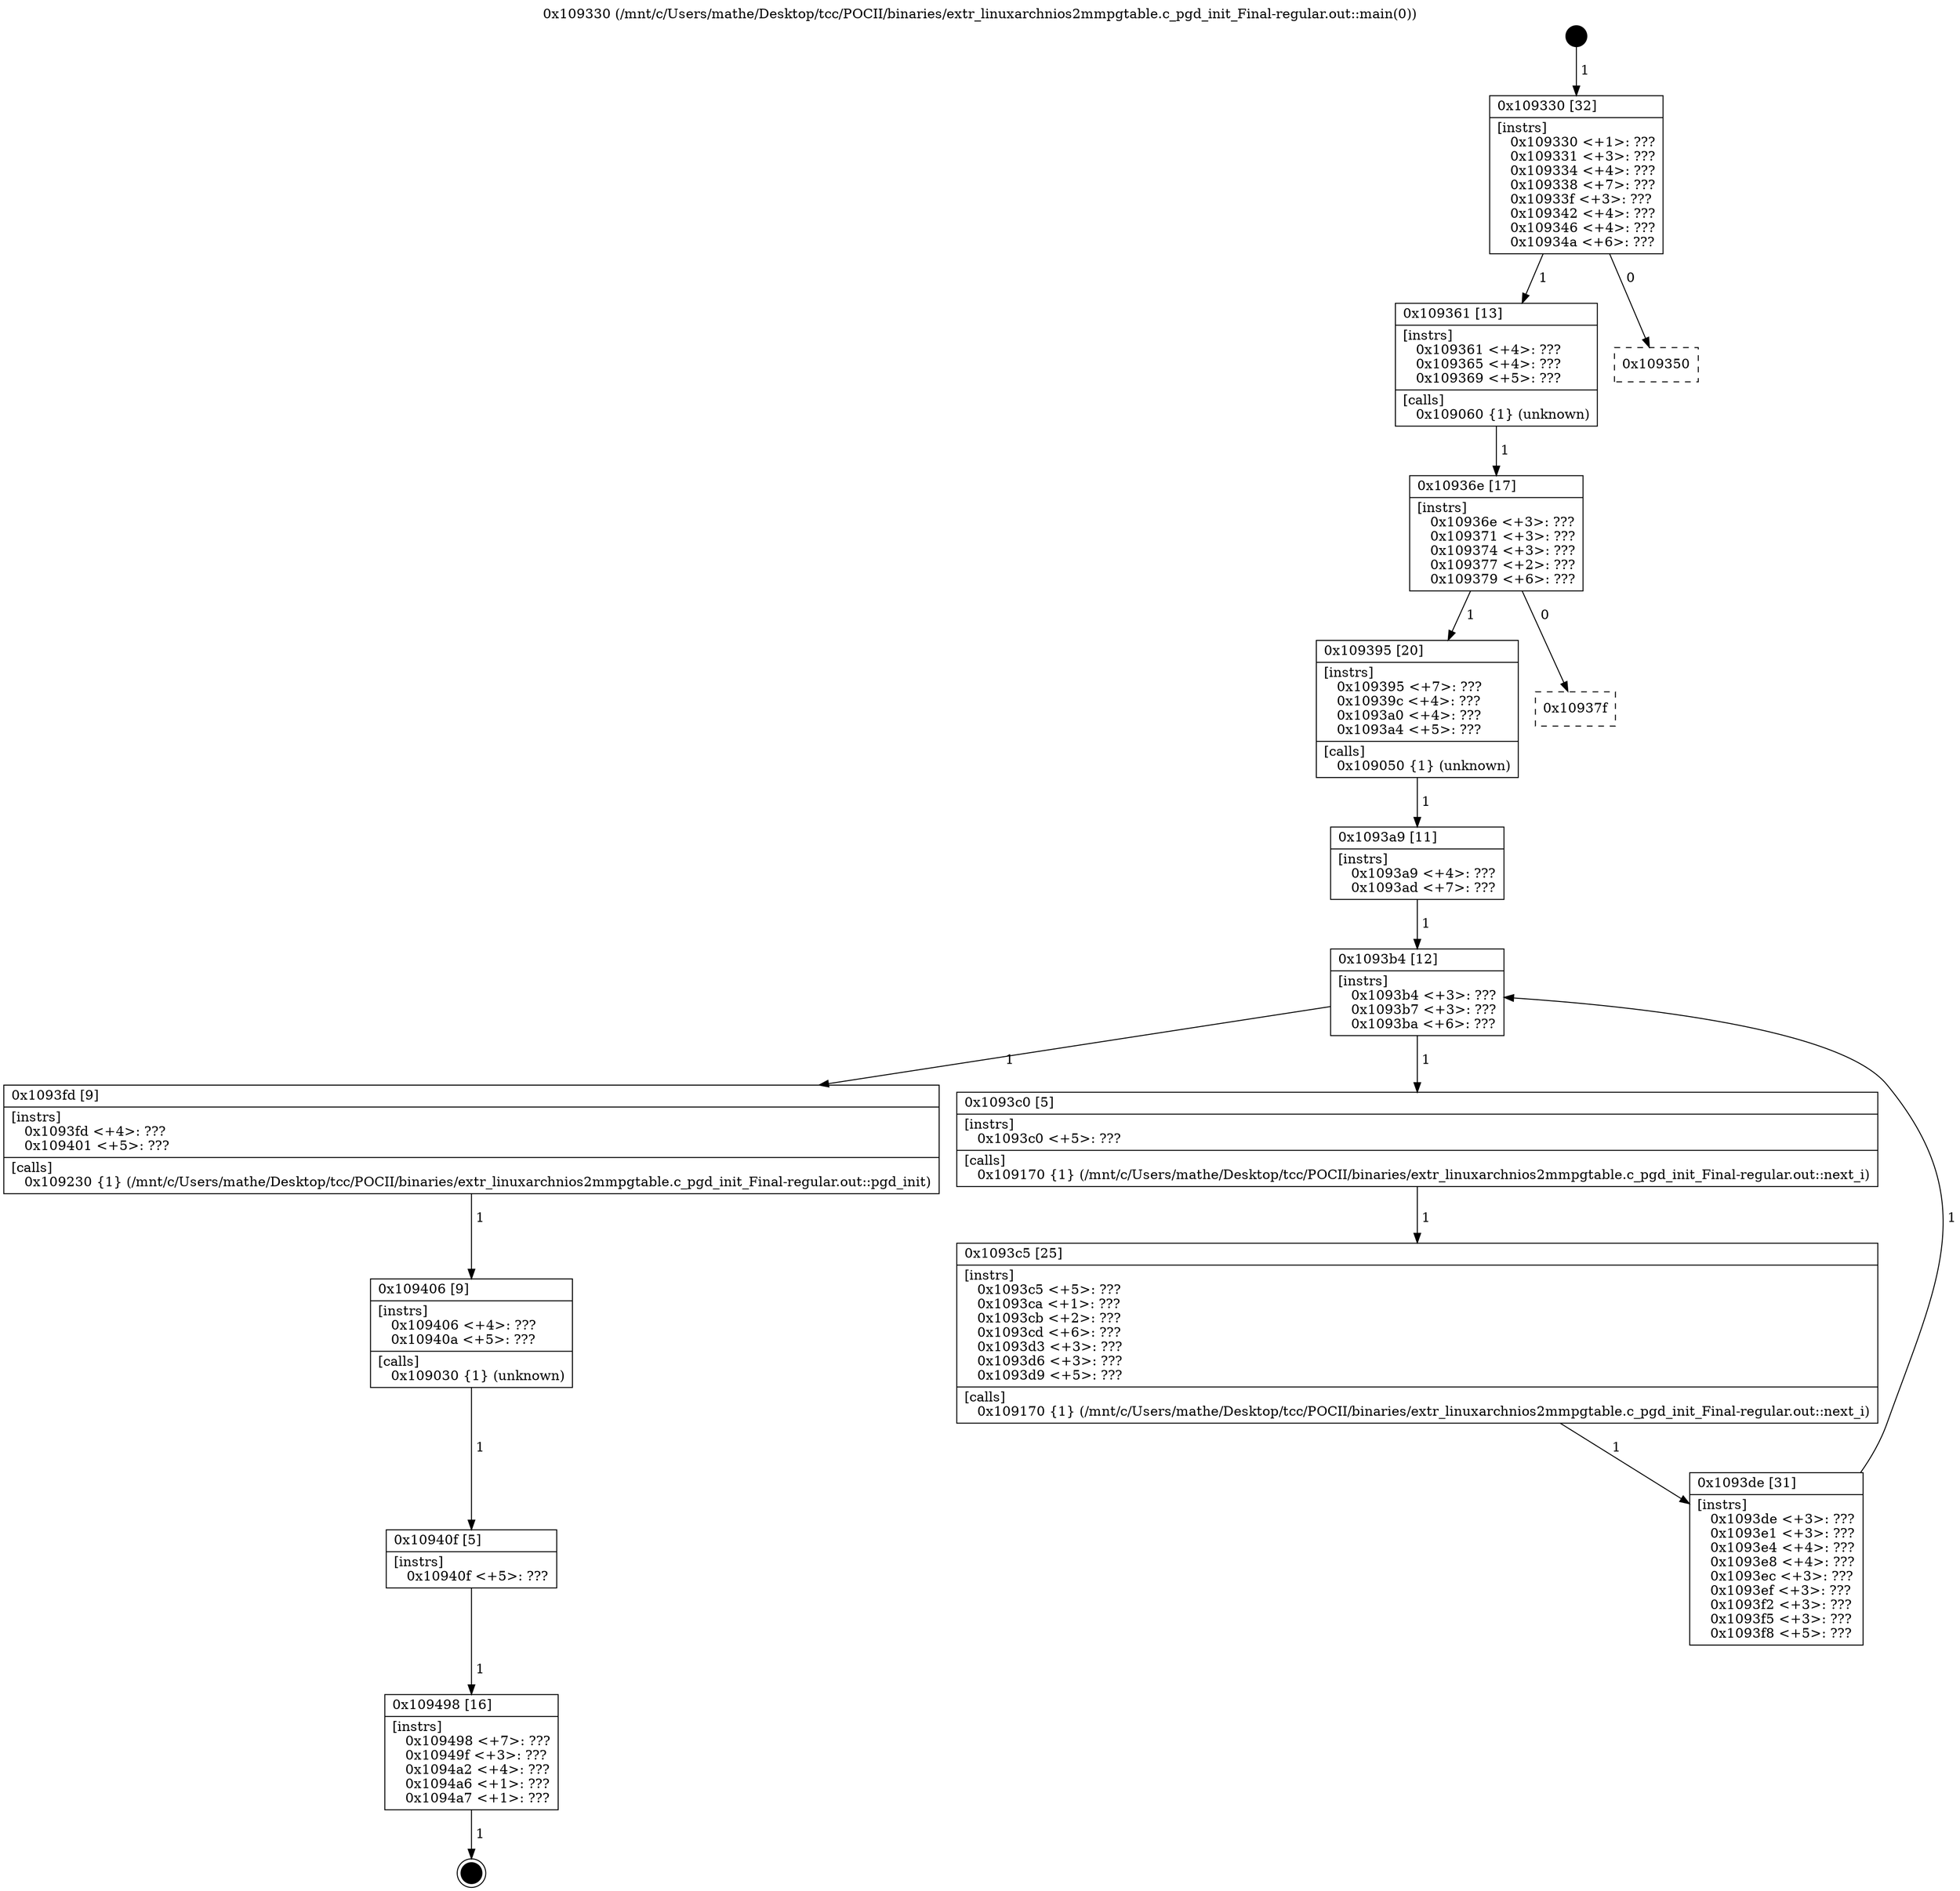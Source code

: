 digraph "0x109330" {
  label = "0x109330 (/mnt/c/Users/mathe/Desktop/tcc/POCII/binaries/extr_linuxarchnios2mmpgtable.c_pgd_init_Final-regular.out::main(0))"
  labelloc = "t"
  node[shape=record]

  Entry [label="",width=0.3,height=0.3,shape=circle,fillcolor=black,style=filled]
  "0x109330" [label="{
     0x109330 [32]\l
     | [instrs]\l
     &nbsp;&nbsp;0x109330 \<+1\>: ???\l
     &nbsp;&nbsp;0x109331 \<+3\>: ???\l
     &nbsp;&nbsp;0x109334 \<+4\>: ???\l
     &nbsp;&nbsp;0x109338 \<+7\>: ???\l
     &nbsp;&nbsp;0x10933f \<+3\>: ???\l
     &nbsp;&nbsp;0x109342 \<+4\>: ???\l
     &nbsp;&nbsp;0x109346 \<+4\>: ???\l
     &nbsp;&nbsp;0x10934a \<+6\>: ???\l
  }"]
  "0x109361" [label="{
     0x109361 [13]\l
     | [instrs]\l
     &nbsp;&nbsp;0x109361 \<+4\>: ???\l
     &nbsp;&nbsp;0x109365 \<+4\>: ???\l
     &nbsp;&nbsp;0x109369 \<+5\>: ???\l
     | [calls]\l
     &nbsp;&nbsp;0x109060 \{1\} (unknown)\l
  }"]
  "0x109350" [label="{
     0x109350\l
  }", style=dashed]
  "0x10936e" [label="{
     0x10936e [17]\l
     | [instrs]\l
     &nbsp;&nbsp;0x10936e \<+3\>: ???\l
     &nbsp;&nbsp;0x109371 \<+3\>: ???\l
     &nbsp;&nbsp;0x109374 \<+3\>: ???\l
     &nbsp;&nbsp;0x109377 \<+2\>: ???\l
     &nbsp;&nbsp;0x109379 \<+6\>: ???\l
  }"]
  "0x109395" [label="{
     0x109395 [20]\l
     | [instrs]\l
     &nbsp;&nbsp;0x109395 \<+7\>: ???\l
     &nbsp;&nbsp;0x10939c \<+4\>: ???\l
     &nbsp;&nbsp;0x1093a0 \<+4\>: ???\l
     &nbsp;&nbsp;0x1093a4 \<+5\>: ???\l
     | [calls]\l
     &nbsp;&nbsp;0x109050 \{1\} (unknown)\l
  }"]
  "0x10937f" [label="{
     0x10937f\l
  }", style=dashed]
  "0x1093b4" [label="{
     0x1093b4 [12]\l
     | [instrs]\l
     &nbsp;&nbsp;0x1093b4 \<+3\>: ???\l
     &nbsp;&nbsp;0x1093b7 \<+3\>: ???\l
     &nbsp;&nbsp;0x1093ba \<+6\>: ???\l
  }"]
  "0x1093fd" [label="{
     0x1093fd [9]\l
     | [instrs]\l
     &nbsp;&nbsp;0x1093fd \<+4\>: ???\l
     &nbsp;&nbsp;0x109401 \<+5\>: ???\l
     | [calls]\l
     &nbsp;&nbsp;0x109230 \{1\} (/mnt/c/Users/mathe/Desktop/tcc/POCII/binaries/extr_linuxarchnios2mmpgtable.c_pgd_init_Final-regular.out::pgd_init)\l
  }"]
  "0x1093c0" [label="{
     0x1093c0 [5]\l
     | [instrs]\l
     &nbsp;&nbsp;0x1093c0 \<+5\>: ???\l
     | [calls]\l
     &nbsp;&nbsp;0x109170 \{1\} (/mnt/c/Users/mathe/Desktop/tcc/POCII/binaries/extr_linuxarchnios2mmpgtable.c_pgd_init_Final-regular.out::next_i)\l
  }"]
  "0x1093c5" [label="{
     0x1093c5 [25]\l
     | [instrs]\l
     &nbsp;&nbsp;0x1093c5 \<+5\>: ???\l
     &nbsp;&nbsp;0x1093ca \<+1\>: ???\l
     &nbsp;&nbsp;0x1093cb \<+2\>: ???\l
     &nbsp;&nbsp;0x1093cd \<+6\>: ???\l
     &nbsp;&nbsp;0x1093d3 \<+3\>: ???\l
     &nbsp;&nbsp;0x1093d6 \<+3\>: ???\l
     &nbsp;&nbsp;0x1093d9 \<+5\>: ???\l
     | [calls]\l
     &nbsp;&nbsp;0x109170 \{1\} (/mnt/c/Users/mathe/Desktop/tcc/POCII/binaries/extr_linuxarchnios2mmpgtable.c_pgd_init_Final-regular.out::next_i)\l
  }"]
  "0x1093de" [label="{
     0x1093de [31]\l
     | [instrs]\l
     &nbsp;&nbsp;0x1093de \<+3\>: ???\l
     &nbsp;&nbsp;0x1093e1 \<+3\>: ???\l
     &nbsp;&nbsp;0x1093e4 \<+4\>: ???\l
     &nbsp;&nbsp;0x1093e8 \<+4\>: ???\l
     &nbsp;&nbsp;0x1093ec \<+3\>: ???\l
     &nbsp;&nbsp;0x1093ef \<+3\>: ???\l
     &nbsp;&nbsp;0x1093f2 \<+3\>: ???\l
     &nbsp;&nbsp;0x1093f5 \<+3\>: ???\l
     &nbsp;&nbsp;0x1093f8 \<+5\>: ???\l
  }"]
  "0x1093a9" [label="{
     0x1093a9 [11]\l
     | [instrs]\l
     &nbsp;&nbsp;0x1093a9 \<+4\>: ???\l
     &nbsp;&nbsp;0x1093ad \<+7\>: ???\l
  }"]
  "0x109406" [label="{
     0x109406 [9]\l
     | [instrs]\l
     &nbsp;&nbsp;0x109406 \<+4\>: ???\l
     &nbsp;&nbsp;0x10940a \<+5\>: ???\l
     | [calls]\l
     &nbsp;&nbsp;0x109030 \{1\} (unknown)\l
  }"]
  "0x10940f" [label="{
     0x10940f [5]\l
     | [instrs]\l
     &nbsp;&nbsp;0x10940f \<+5\>: ???\l
  }"]
  "0x109498" [label="{
     0x109498 [16]\l
     | [instrs]\l
     &nbsp;&nbsp;0x109498 \<+7\>: ???\l
     &nbsp;&nbsp;0x10949f \<+3\>: ???\l
     &nbsp;&nbsp;0x1094a2 \<+4\>: ???\l
     &nbsp;&nbsp;0x1094a6 \<+1\>: ???\l
     &nbsp;&nbsp;0x1094a7 \<+1\>: ???\l
  }"]
  Exit [label="",width=0.3,height=0.3,shape=circle,fillcolor=black,style=filled,peripheries=2]
  Entry -> "0x109330" [label=" 1"]
  "0x109330" -> "0x109361" [label=" 1"]
  "0x109330" -> "0x109350" [label=" 0"]
  "0x109361" -> "0x10936e" [label=" 1"]
  "0x10936e" -> "0x109395" [label=" 1"]
  "0x10936e" -> "0x10937f" [label=" 0"]
  "0x109395" -> "0x1093a9" [label=" 1"]
  "0x1093b4" -> "0x1093fd" [label=" 1"]
  "0x1093b4" -> "0x1093c0" [label=" 1"]
  "0x1093c0" -> "0x1093c5" [label=" 1"]
  "0x1093c5" -> "0x1093de" [label=" 1"]
  "0x1093a9" -> "0x1093b4" [label=" 1"]
  "0x1093de" -> "0x1093b4" [label=" 1"]
  "0x1093fd" -> "0x109406" [label=" 1"]
  "0x109406" -> "0x10940f" [label=" 1"]
  "0x10940f" -> "0x109498" [label=" 1"]
  "0x109498" -> Exit [label=" 1"]
}
